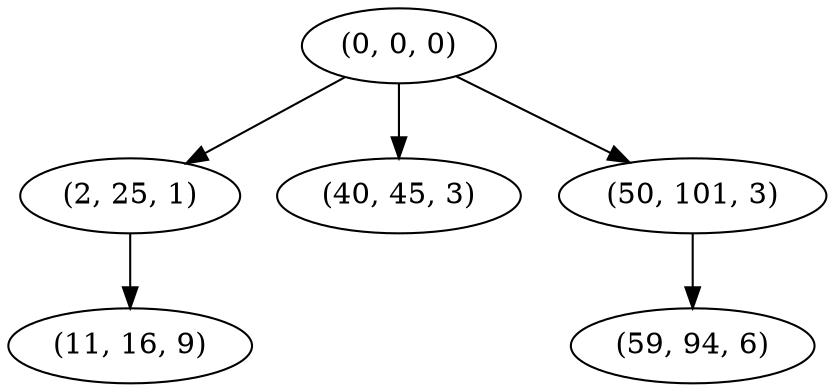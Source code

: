 digraph tree {
    "(0, 0, 0)";
    "(2, 25, 1)";
    "(11, 16, 9)";
    "(40, 45, 3)";
    "(50, 101, 3)";
    "(59, 94, 6)";
    "(0, 0, 0)" -> "(2, 25, 1)";
    "(0, 0, 0)" -> "(40, 45, 3)";
    "(0, 0, 0)" -> "(50, 101, 3)";
    "(2, 25, 1)" -> "(11, 16, 9)";
    "(50, 101, 3)" -> "(59, 94, 6)";
}
